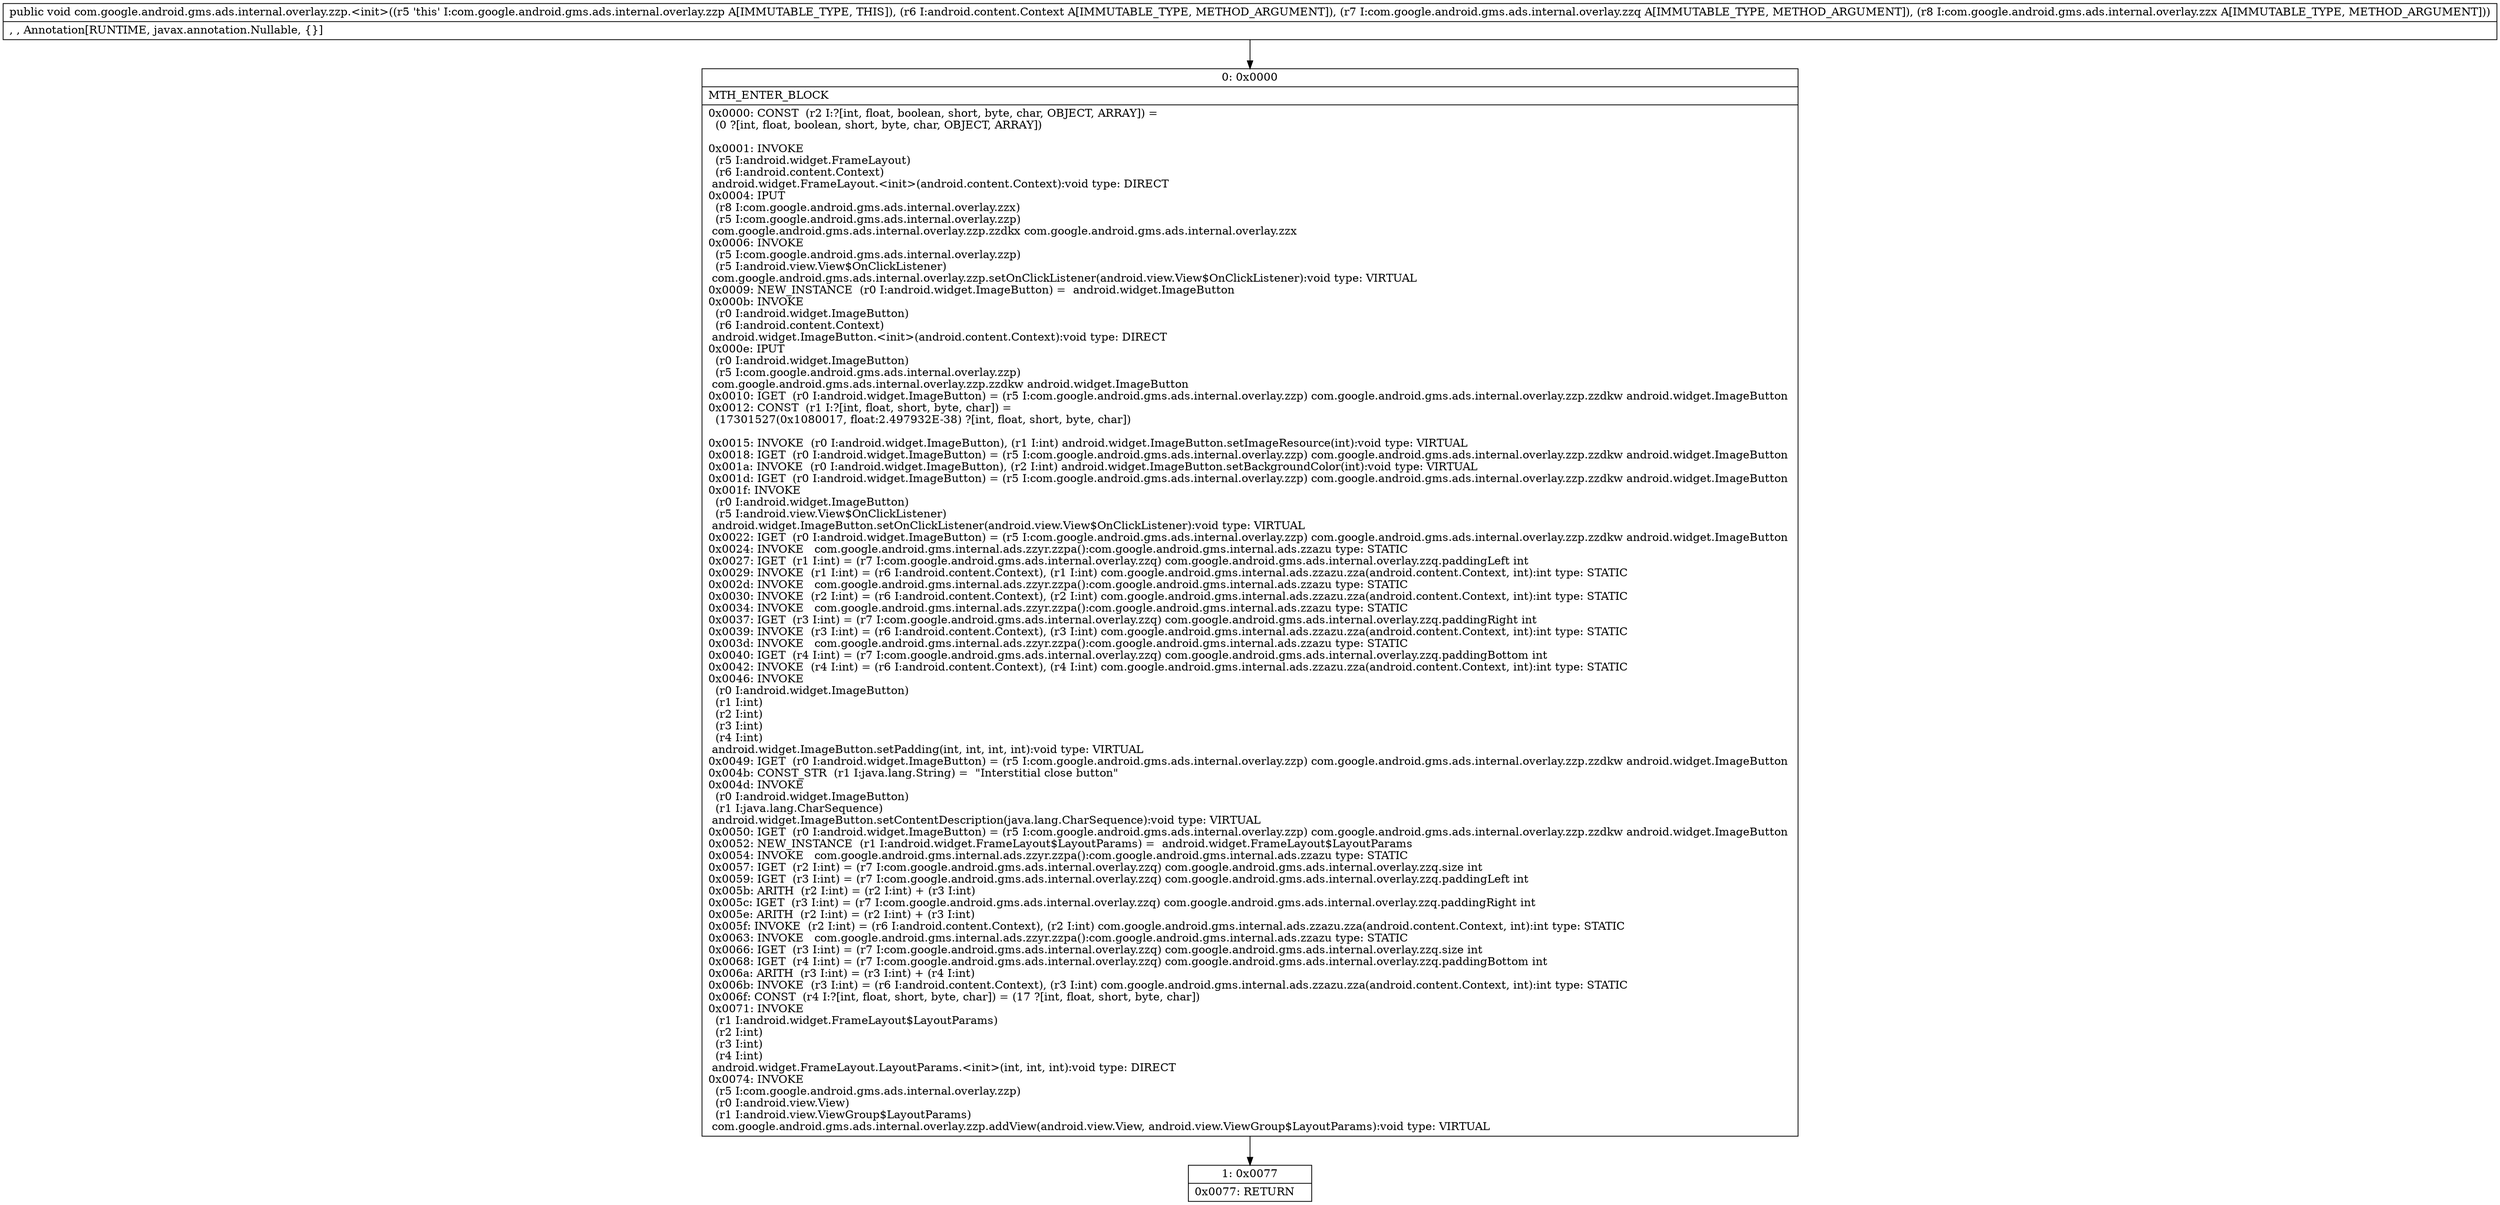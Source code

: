 digraph "CFG forcom.google.android.gms.ads.internal.overlay.zzp.\<init\>(Landroid\/content\/Context;Lcom\/google\/android\/gms\/ads\/internal\/overlay\/zzq;Lcom\/google\/android\/gms\/ads\/internal\/overlay\/zzx;)V" {
Node_0 [shape=record,label="{0\:\ 0x0000|MTH_ENTER_BLOCK\l|0x0000: CONST  (r2 I:?[int, float, boolean, short, byte, char, OBJECT, ARRAY]) = \l  (0 ?[int, float, boolean, short, byte, char, OBJECT, ARRAY])\l \l0x0001: INVOKE  \l  (r5 I:android.widget.FrameLayout)\l  (r6 I:android.content.Context)\l android.widget.FrameLayout.\<init\>(android.content.Context):void type: DIRECT \l0x0004: IPUT  \l  (r8 I:com.google.android.gms.ads.internal.overlay.zzx)\l  (r5 I:com.google.android.gms.ads.internal.overlay.zzp)\l com.google.android.gms.ads.internal.overlay.zzp.zzdkx com.google.android.gms.ads.internal.overlay.zzx \l0x0006: INVOKE  \l  (r5 I:com.google.android.gms.ads.internal.overlay.zzp)\l  (r5 I:android.view.View$OnClickListener)\l com.google.android.gms.ads.internal.overlay.zzp.setOnClickListener(android.view.View$OnClickListener):void type: VIRTUAL \l0x0009: NEW_INSTANCE  (r0 I:android.widget.ImageButton) =  android.widget.ImageButton \l0x000b: INVOKE  \l  (r0 I:android.widget.ImageButton)\l  (r6 I:android.content.Context)\l android.widget.ImageButton.\<init\>(android.content.Context):void type: DIRECT \l0x000e: IPUT  \l  (r0 I:android.widget.ImageButton)\l  (r5 I:com.google.android.gms.ads.internal.overlay.zzp)\l com.google.android.gms.ads.internal.overlay.zzp.zzdkw android.widget.ImageButton \l0x0010: IGET  (r0 I:android.widget.ImageButton) = (r5 I:com.google.android.gms.ads.internal.overlay.zzp) com.google.android.gms.ads.internal.overlay.zzp.zzdkw android.widget.ImageButton \l0x0012: CONST  (r1 I:?[int, float, short, byte, char]) = \l  (17301527(0x1080017, float:2.497932E\-38) ?[int, float, short, byte, char])\l \l0x0015: INVOKE  (r0 I:android.widget.ImageButton), (r1 I:int) android.widget.ImageButton.setImageResource(int):void type: VIRTUAL \l0x0018: IGET  (r0 I:android.widget.ImageButton) = (r5 I:com.google.android.gms.ads.internal.overlay.zzp) com.google.android.gms.ads.internal.overlay.zzp.zzdkw android.widget.ImageButton \l0x001a: INVOKE  (r0 I:android.widget.ImageButton), (r2 I:int) android.widget.ImageButton.setBackgroundColor(int):void type: VIRTUAL \l0x001d: IGET  (r0 I:android.widget.ImageButton) = (r5 I:com.google.android.gms.ads.internal.overlay.zzp) com.google.android.gms.ads.internal.overlay.zzp.zzdkw android.widget.ImageButton \l0x001f: INVOKE  \l  (r0 I:android.widget.ImageButton)\l  (r5 I:android.view.View$OnClickListener)\l android.widget.ImageButton.setOnClickListener(android.view.View$OnClickListener):void type: VIRTUAL \l0x0022: IGET  (r0 I:android.widget.ImageButton) = (r5 I:com.google.android.gms.ads.internal.overlay.zzp) com.google.android.gms.ads.internal.overlay.zzp.zzdkw android.widget.ImageButton \l0x0024: INVOKE   com.google.android.gms.internal.ads.zzyr.zzpa():com.google.android.gms.internal.ads.zzazu type: STATIC \l0x0027: IGET  (r1 I:int) = (r7 I:com.google.android.gms.ads.internal.overlay.zzq) com.google.android.gms.ads.internal.overlay.zzq.paddingLeft int \l0x0029: INVOKE  (r1 I:int) = (r6 I:android.content.Context), (r1 I:int) com.google.android.gms.internal.ads.zzazu.zza(android.content.Context, int):int type: STATIC \l0x002d: INVOKE   com.google.android.gms.internal.ads.zzyr.zzpa():com.google.android.gms.internal.ads.zzazu type: STATIC \l0x0030: INVOKE  (r2 I:int) = (r6 I:android.content.Context), (r2 I:int) com.google.android.gms.internal.ads.zzazu.zza(android.content.Context, int):int type: STATIC \l0x0034: INVOKE   com.google.android.gms.internal.ads.zzyr.zzpa():com.google.android.gms.internal.ads.zzazu type: STATIC \l0x0037: IGET  (r3 I:int) = (r7 I:com.google.android.gms.ads.internal.overlay.zzq) com.google.android.gms.ads.internal.overlay.zzq.paddingRight int \l0x0039: INVOKE  (r3 I:int) = (r6 I:android.content.Context), (r3 I:int) com.google.android.gms.internal.ads.zzazu.zza(android.content.Context, int):int type: STATIC \l0x003d: INVOKE   com.google.android.gms.internal.ads.zzyr.zzpa():com.google.android.gms.internal.ads.zzazu type: STATIC \l0x0040: IGET  (r4 I:int) = (r7 I:com.google.android.gms.ads.internal.overlay.zzq) com.google.android.gms.ads.internal.overlay.zzq.paddingBottom int \l0x0042: INVOKE  (r4 I:int) = (r6 I:android.content.Context), (r4 I:int) com.google.android.gms.internal.ads.zzazu.zza(android.content.Context, int):int type: STATIC \l0x0046: INVOKE  \l  (r0 I:android.widget.ImageButton)\l  (r1 I:int)\l  (r2 I:int)\l  (r3 I:int)\l  (r4 I:int)\l android.widget.ImageButton.setPadding(int, int, int, int):void type: VIRTUAL \l0x0049: IGET  (r0 I:android.widget.ImageButton) = (r5 I:com.google.android.gms.ads.internal.overlay.zzp) com.google.android.gms.ads.internal.overlay.zzp.zzdkw android.widget.ImageButton \l0x004b: CONST_STR  (r1 I:java.lang.String) =  \"Interstitial close button\" \l0x004d: INVOKE  \l  (r0 I:android.widget.ImageButton)\l  (r1 I:java.lang.CharSequence)\l android.widget.ImageButton.setContentDescription(java.lang.CharSequence):void type: VIRTUAL \l0x0050: IGET  (r0 I:android.widget.ImageButton) = (r5 I:com.google.android.gms.ads.internal.overlay.zzp) com.google.android.gms.ads.internal.overlay.zzp.zzdkw android.widget.ImageButton \l0x0052: NEW_INSTANCE  (r1 I:android.widget.FrameLayout$LayoutParams) =  android.widget.FrameLayout$LayoutParams \l0x0054: INVOKE   com.google.android.gms.internal.ads.zzyr.zzpa():com.google.android.gms.internal.ads.zzazu type: STATIC \l0x0057: IGET  (r2 I:int) = (r7 I:com.google.android.gms.ads.internal.overlay.zzq) com.google.android.gms.ads.internal.overlay.zzq.size int \l0x0059: IGET  (r3 I:int) = (r7 I:com.google.android.gms.ads.internal.overlay.zzq) com.google.android.gms.ads.internal.overlay.zzq.paddingLeft int \l0x005b: ARITH  (r2 I:int) = (r2 I:int) + (r3 I:int) \l0x005c: IGET  (r3 I:int) = (r7 I:com.google.android.gms.ads.internal.overlay.zzq) com.google.android.gms.ads.internal.overlay.zzq.paddingRight int \l0x005e: ARITH  (r2 I:int) = (r2 I:int) + (r3 I:int) \l0x005f: INVOKE  (r2 I:int) = (r6 I:android.content.Context), (r2 I:int) com.google.android.gms.internal.ads.zzazu.zza(android.content.Context, int):int type: STATIC \l0x0063: INVOKE   com.google.android.gms.internal.ads.zzyr.zzpa():com.google.android.gms.internal.ads.zzazu type: STATIC \l0x0066: IGET  (r3 I:int) = (r7 I:com.google.android.gms.ads.internal.overlay.zzq) com.google.android.gms.ads.internal.overlay.zzq.size int \l0x0068: IGET  (r4 I:int) = (r7 I:com.google.android.gms.ads.internal.overlay.zzq) com.google.android.gms.ads.internal.overlay.zzq.paddingBottom int \l0x006a: ARITH  (r3 I:int) = (r3 I:int) + (r4 I:int) \l0x006b: INVOKE  (r3 I:int) = (r6 I:android.content.Context), (r3 I:int) com.google.android.gms.internal.ads.zzazu.zza(android.content.Context, int):int type: STATIC \l0x006f: CONST  (r4 I:?[int, float, short, byte, char]) = (17 ?[int, float, short, byte, char]) \l0x0071: INVOKE  \l  (r1 I:android.widget.FrameLayout$LayoutParams)\l  (r2 I:int)\l  (r3 I:int)\l  (r4 I:int)\l android.widget.FrameLayout.LayoutParams.\<init\>(int, int, int):void type: DIRECT \l0x0074: INVOKE  \l  (r5 I:com.google.android.gms.ads.internal.overlay.zzp)\l  (r0 I:android.view.View)\l  (r1 I:android.view.ViewGroup$LayoutParams)\l com.google.android.gms.ads.internal.overlay.zzp.addView(android.view.View, android.view.ViewGroup$LayoutParams):void type: VIRTUAL \l}"];
Node_1 [shape=record,label="{1\:\ 0x0077|0x0077: RETURN   \l}"];
MethodNode[shape=record,label="{public void com.google.android.gms.ads.internal.overlay.zzp.\<init\>((r5 'this' I:com.google.android.gms.ads.internal.overlay.zzp A[IMMUTABLE_TYPE, THIS]), (r6 I:android.content.Context A[IMMUTABLE_TYPE, METHOD_ARGUMENT]), (r7 I:com.google.android.gms.ads.internal.overlay.zzq A[IMMUTABLE_TYPE, METHOD_ARGUMENT]), (r8 I:com.google.android.gms.ads.internal.overlay.zzx A[IMMUTABLE_TYPE, METHOD_ARGUMENT]))  | , , Annotation[RUNTIME, javax.annotation.Nullable, \{\}]\l}"];
MethodNode -> Node_0;
Node_0 -> Node_1;
}

